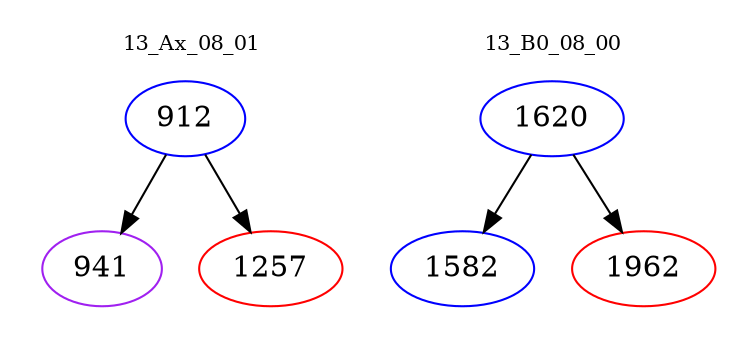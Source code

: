 digraph{
subgraph cluster_0 {
color = white
label = "13_Ax_08_01";
fontsize=10;
T0_912 [label="912", color="blue"]
T0_912 -> T0_941 [color="black"]
T0_941 [label="941", color="purple"]
T0_912 -> T0_1257 [color="black"]
T0_1257 [label="1257", color="red"]
}
subgraph cluster_1 {
color = white
label = "13_B0_08_00";
fontsize=10;
T1_1620 [label="1620", color="blue"]
T1_1620 -> T1_1582 [color="black"]
T1_1582 [label="1582", color="blue"]
T1_1620 -> T1_1962 [color="black"]
T1_1962 [label="1962", color="red"]
}
}
